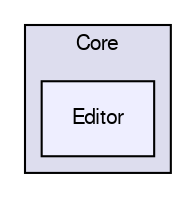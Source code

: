 digraph "Editor" {
  compound=true
  node [ fontsize="10", fontname="FreeSans"];
  edge [ labelfontsize="10", labelfontname="FreeSans"];
  subgraph clusterdir_5b6211afa08574edfdef5e5759cbd503 {
    graph [ bgcolor="#ddddee", pencolor="black", label="Core" fontname="FreeSans", fontsize="10", URL="dir_5b6211afa08574edfdef5e5759cbd503.html"]
  dir_000b6969bb606965b1ad89ed8e451474 [shape=box, label="Editor", style="filled", fillcolor="#eeeeff", pencolor="black", URL="dir_000b6969bb606965b1ad89ed8e451474.html"];
  }
}
